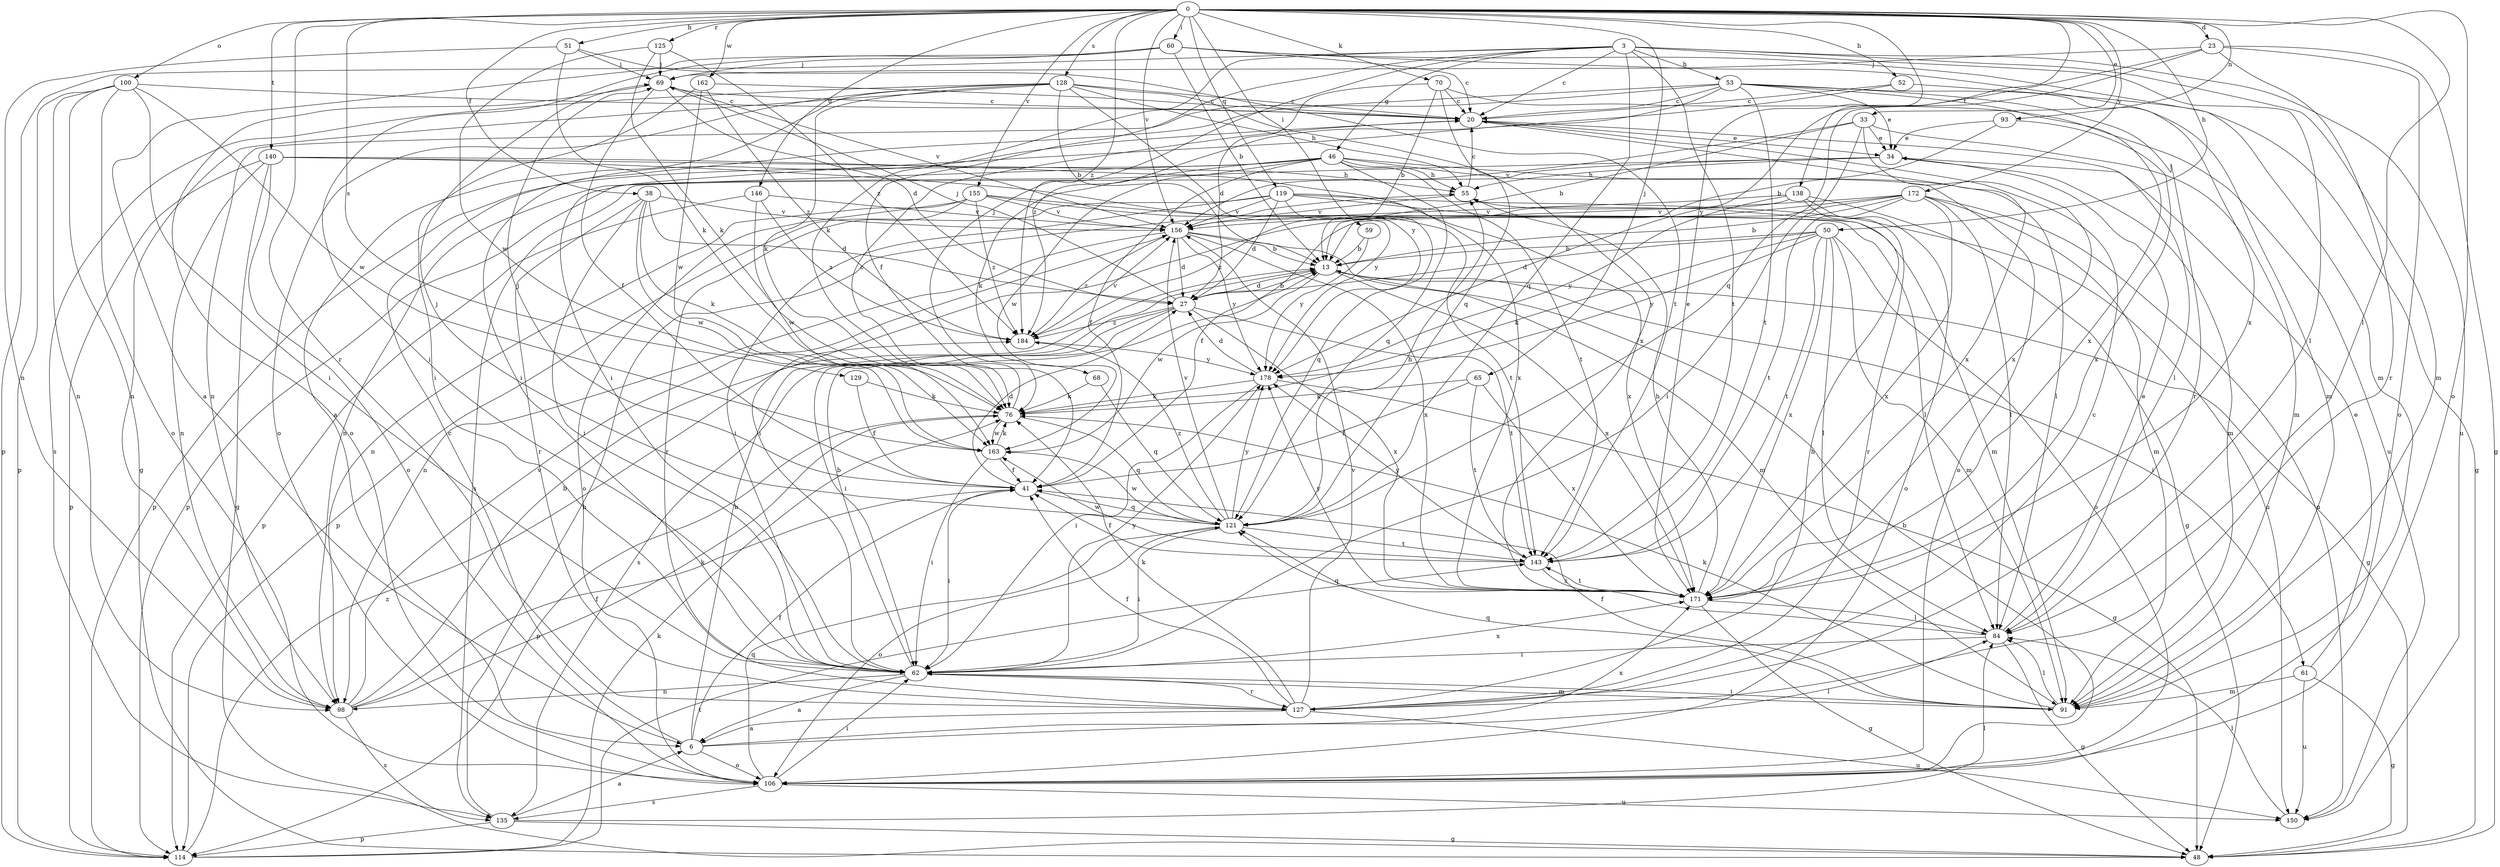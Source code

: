 strict digraph  {
0;
3;
6;
13;
20;
23;
27;
33;
34;
38;
41;
46;
48;
50;
51;
52;
53;
55;
59;
60;
61;
62;
65;
68;
69;
70;
76;
84;
91;
93;
98;
100;
106;
114;
119;
121;
125;
127;
128;
129;
135;
138;
140;
143;
146;
150;
155;
156;
162;
163;
171;
172;
178;
184;
0 -> 23  [label=d];
0 -> 33  [label=e];
0 -> 38  [label=f];
0 -> 50  [label=h];
0 -> 51  [label=h];
0 -> 52  [label=h];
0 -> 59  [label=i];
0 -> 60  [label=i];
0 -> 65  [label=j];
0 -> 70  [label=k];
0 -> 84  [label=l];
0 -> 93  [label=n];
0 -> 100  [label=o];
0 -> 106  [label=o];
0 -> 119  [label=q];
0 -> 125  [label=r];
0 -> 127  [label=r];
0 -> 128  [label=s];
0 -> 129  [label=s];
0 -> 138  [label=t];
0 -> 140  [label=t];
0 -> 146  [label=u];
0 -> 155  [label=v];
0 -> 156  [label=v];
0 -> 162  [label=w];
0 -> 172  [label=y];
0 -> 184  [label=z];
0 -> 171  [label=e];
3 -> 20  [label=c];
3 -> 41  [label=f];
3 -> 46  [label=g];
3 -> 53  [label=h];
3 -> 68  [label=j];
3 -> 76  [label=k];
3 -> 84  [label=l];
3 -> 91  [label=m];
3 -> 114  [label=p];
3 -> 121  [label=q];
3 -> 143  [label=t];
3 -> 150  [label=u];
6 -> 13  [label=b];
6 -> 20  [label=c];
6 -> 41  [label=f];
6 -> 84  [label=l];
6 -> 106  [label=o];
6 -> 171  [label=x];
13 -> 27  [label=d];
13 -> 48  [label=g];
13 -> 61  [label=i];
13 -> 163  [label=w];
13 -> 171  [label=x];
20 -> 34  [label=e];
20 -> 84  [label=l];
20 -> 171  [label=x];
23 -> 48  [label=g];
23 -> 69  [label=j];
23 -> 106  [label=o];
23 -> 121  [label=q];
23 -> 127  [label=r];
23 -> 178  [label=y];
27 -> 13  [label=b];
27 -> 62  [label=i];
27 -> 69  [label=j];
27 -> 135  [label=s];
27 -> 143  [label=t];
27 -> 171  [label=x];
27 -> 184  [label=z];
33 -> 13  [label=b];
33 -> 34  [label=e];
33 -> 62  [label=i];
33 -> 91  [label=m];
33 -> 156  [label=v];
33 -> 171  [label=x];
34 -> 55  [label=h];
34 -> 91  [label=m];
34 -> 114  [label=p];
34 -> 135  [label=s];
38 -> 27  [label=d];
38 -> 62  [label=i];
38 -> 76  [label=k];
38 -> 127  [label=r];
38 -> 156  [label=v];
38 -> 163  [label=w];
41 -> 27  [label=d];
41 -> 62  [label=i];
41 -> 69  [label=j];
41 -> 121  [label=q];
46 -> 41  [label=f];
46 -> 55  [label=h];
46 -> 76  [label=k];
46 -> 84  [label=l];
46 -> 98  [label=n];
46 -> 106  [label=o];
46 -> 114  [label=p];
46 -> 121  [label=q];
46 -> 143  [label=t];
46 -> 163  [label=w];
50 -> 13  [label=b];
50 -> 27  [label=d];
50 -> 76  [label=k];
50 -> 84  [label=l];
50 -> 91  [label=m];
50 -> 106  [label=o];
50 -> 143  [label=t];
50 -> 171  [label=x];
50 -> 178  [label=y];
51 -> 69  [label=j];
51 -> 76  [label=k];
51 -> 98  [label=n];
51 -> 143  [label=t];
52 -> 20  [label=c];
52 -> 48  [label=g];
52 -> 62  [label=i];
53 -> 20  [label=c];
53 -> 34  [label=e];
53 -> 62  [label=i];
53 -> 91  [label=m];
53 -> 98  [label=n];
53 -> 127  [label=r];
53 -> 143  [label=t];
53 -> 171  [label=x];
53 -> 184  [label=z];
55 -> 20  [label=c];
55 -> 156  [label=v];
59 -> 13  [label=b];
59 -> 178  [label=y];
60 -> 6  [label=a];
60 -> 13  [label=b];
60 -> 20  [label=c];
60 -> 62  [label=i];
60 -> 69  [label=j];
60 -> 91  [label=m];
60 -> 171  [label=x];
61 -> 34  [label=e];
61 -> 48  [label=g];
61 -> 91  [label=m];
61 -> 150  [label=u];
62 -> 6  [label=a];
62 -> 13  [label=b];
62 -> 91  [label=m];
62 -> 98  [label=n];
62 -> 127  [label=r];
62 -> 171  [label=x];
62 -> 178  [label=y];
65 -> 41  [label=f];
65 -> 76  [label=k];
65 -> 143  [label=t];
65 -> 171  [label=x];
68 -> 76  [label=k];
68 -> 121  [label=q];
69 -> 20  [label=c];
69 -> 27  [label=d];
69 -> 41  [label=f];
69 -> 106  [label=o];
69 -> 156  [label=v];
70 -> 13  [label=b];
70 -> 20  [label=c];
70 -> 27  [label=d];
70 -> 121  [label=q];
70 -> 150  [label=u];
76 -> 20  [label=c];
76 -> 114  [label=p];
76 -> 121  [label=q];
76 -> 163  [label=w];
84 -> 34  [label=e];
84 -> 48  [label=g];
84 -> 62  [label=i];
84 -> 121  [label=q];
91 -> 41  [label=f];
91 -> 62  [label=i];
91 -> 76  [label=k];
91 -> 84  [label=l];
91 -> 121  [label=q];
93 -> 13  [label=b];
93 -> 34  [label=e];
93 -> 171  [label=x];
98 -> 13  [label=b];
98 -> 41  [label=f];
98 -> 76  [label=k];
98 -> 135  [label=s];
98 -> 156  [label=v];
100 -> 20  [label=c];
100 -> 48  [label=g];
100 -> 62  [label=i];
100 -> 98  [label=n];
100 -> 106  [label=o];
100 -> 114  [label=p];
100 -> 163  [label=w];
106 -> 13  [label=b];
106 -> 62  [label=i];
106 -> 121  [label=q];
106 -> 135  [label=s];
106 -> 150  [label=u];
114 -> 76  [label=k];
114 -> 143  [label=t];
114 -> 184  [label=z];
119 -> 27  [label=d];
119 -> 62  [label=i];
119 -> 91  [label=m];
119 -> 114  [label=p];
119 -> 121  [label=q];
119 -> 150  [label=u];
119 -> 156  [label=v];
119 -> 171  [label=x];
121 -> 55  [label=h];
121 -> 62  [label=i];
121 -> 69  [label=j];
121 -> 106  [label=o];
121 -> 143  [label=t];
121 -> 156  [label=v];
121 -> 163  [label=w];
121 -> 178  [label=y];
121 -> 184  [label=z];
125 -> 69  [label=j];
125 -> 76  [label=k];
125 -> 163  [label=w];
125 -> 184  [label=z];
127 -> 6  [label=a];
127 -> 20  [label=c];
127 -> 41  [label=f];
127 -> 55  [label=h];
127 -> 76  [label=k];
127 -> 150  [label=u];
127 -> 156  [label=v];
128 -> 6  [label=a];
128 -> 13  [label=b];
128 -> 20  [label=c];
128 -> 55  [label=h];
128 -> 76  [label=k];
128 -> 98  [label=n];
128 -> 106  [label=o];
128 -> 135  [label=s];
128 -> 171  [label=x];
128 -> 178  [label=y];
129 -> 41  [label=f];
129 -> 76  [label=k];
135 -> 6  [label=a];
135 -> 48  [label=g];
135 -> 55  [label=h];
135 -> 84  [label=l];
135 -> 114  [label=p];
138 -> 48  [label=g];
138 -> 106  [label=o];
138 -> 127  [label=r];
138 -> 156  [label=v];
138 -> 178  [label=y];
138 -> 184  [label=z];
140 -> 48  [label=g];
140 -> 55  [label=h];
140 -> 98  [label=n];
140 -> 106  [label=o];
140 -> 114  [label=p];
140 -> 171  [label=x];
140 -> 178  [label=y];
143 -> 41  [label=f];
143 -> 163  [label=w];
143 -> 171  [label=x];
143 -> 178  [label=y];
146 -> 114  [label=p];
146 -> 156  [label=v];
146 -> 163  [label=w];
146 -> 184  [label=z];
150 -> 84  [label=l];
155 -> 84  [label=l];
155 -> 98  [label=n];
155 -> 106  [label=o];
155 -> 127  [label=r];
155 -> 143  [label=t];
155 -> 156  [label=v];
155 -> 184  [label=z];
156 -> 13  [label=b];
156 -> 27  [label=d];
156 -> 91  [label=m];
156 -> 98  [label=n];
156 -> 171  [label=x];
156 -> 178  [label=y];
156 -> 184  [label=z];
162 -> 20  [label=c];
162 -> 62  [label=i];
162 -> 163  [label=w];
162 -> 184  [label=z];
163 -> 41  [label=f];
163 -> 62  [label=i];
163 -> 76  [label=k];
171 -> 48  [label=g];
171 -> 55  [label=h];
171 -> 84  [label=l];
171 -> 143  [label=t];
171 -> 178  [label=y];
172 -> 13  [label=b];
172 -> 41  [label=f];
172 -> 62  [label=i];
172 -> 84  [label=l];
172 -> 91  [label=m];
172 -> 143  [label=t];
172 -> 150  [label=u];
172 -> 156  [label=v];
172 -> 171  [label=x];
178 -> 27  [label=d];
178 -> 48  [label=g];
178 -> 62  [label=i];
178 -> 76  [label=k];
184 -> 156  [label=v];
184 -> 178  [label=y];
}
